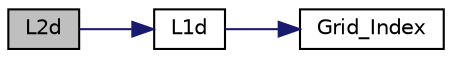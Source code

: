 digraph "L2d"
{
  edge [fontname="Helvetica",fontsize="10",labelfontname="Helvetica",labelfontsize="10"];
  node [fontname="Helvetica",fontsize="10",shape=record];
  rankdir="LR";
  Node121 [label="L2d",height=0.2,width=0.4,color="black", fillcolor="grey75", style="filled", fontcolor="black"];
  Node121 -> Node122 [color="midnightblue",fontsize="10",style="solid",fontname="Helvetica"];
  Node122 [label="L1d",height=0.2,width=0.4,color="black", fillcolor="white", style="filled",URL="$_image___recovery_8h.html#a2d1bc38cf6227eef1d7b451056a9c7f0"];
  Node122 -> Node123 [color="midnightblue",fontsize="10",style="solid",fontname="Helvetica"];
  Node123 [label="Grid_Index",height=0.2,width=0.4,color="black", fillcolor="white", style="filled",URL="$_image___recovery_8h.html#a60dd92eb39d20b28c6f5d62aa28dbc37"];
}
